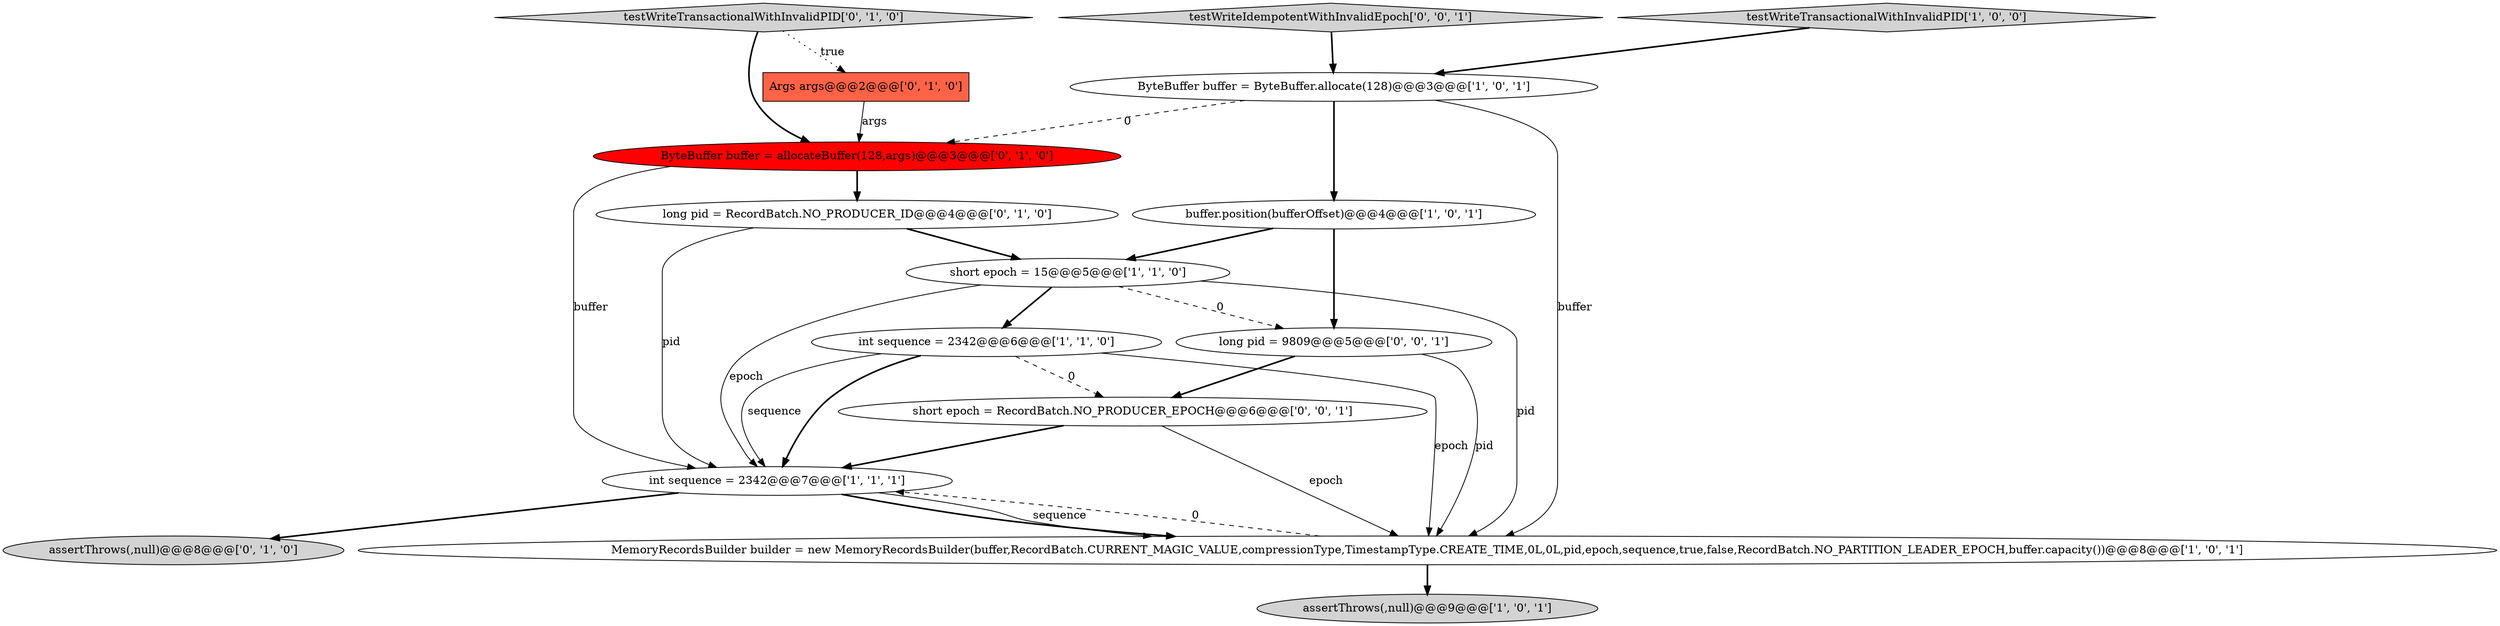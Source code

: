 digraph {
3 [style = filled, label = "int sequence = 2342@@@7@@@['1', '1', '1']", fillcolor = white, shape = ellipse image = "AAA0AAABBB1BBB"];
5 [style = filled, label = "MemoryRecordsBuilder builder = new MemoryRecordsBuilder(buffer,RecordBatch.CURRENT_MAGIC_VALUE,compressionType,TimestampType.CREATE_TIME,0L,0L,pid,epoch,sequence,true,false,RecordBatch.NO_PARTITION_LEADER_EPOCH,buffer.capacity())@@@8@@@['1', '0', '1']", fillcolor = white, shape = ellipse image = "AAA0AAABBB1BBB"];
1 [style = filled, label = "int sequence = 2342@@@6@@@['1', '1', '0']", fillcolor = white, shape = ellipse image = "AAA0AAABBB1BBB"];
2 [style = filled, label = "assertThrows(,null)@@@9@@@['1', '0', '1']", fillcolor = lightgray, shape = ellipse image = "AAA0AAABBB1BBB"];
14 [style = filled, label = "short epoch = RecordBatch.NO_PRODUCER_EPOCH@@@6@@@['0', '0', '1']", fillcolor = white, shape = ellipse image = "AAA0AAABBB3BBB"];
6 [style = filled, label = "short epoch = 15@@@5@@@['1', '1', '0']", fillcolor = white, shape = ellipse image = "AAA0AAABBB1BBB"];
11 [style = filled, label = "assertThrows(,null)@@@8@@@['0', '1', '0']", fillcolor = lightgray, shape = ellipse image = "AAA0AAABBB2BBB"];
0 [style = filled, label = "buffer.position(bufferOffset)@@@4@@@['1', '0', '1']", fillcolor = white, shape = ellipse image = "AAA0AAABBB1BBB"];
12 [style = filled, label = "long pid = RecordBatch.NO_PRODUCER_ID@@@4@@@['0', '1', '0']", fillcolor = white, shape = ellipse image = "AAA0AAABBB2BBB"];
8 [style = filled, label = "ByteBuffer buffer = allocateBuffer(128,args)@@@3@@@['0', '1', '0']", fillcolor = red, shape = ellipse image = "AAA1AAABBB2BBB"];
10 [style = filled, label = "Args args@@@2@@@['0', '1', '0']", fillcolor = tomato, shape = box image = "AAA1AAABBB2BBB"];
15 [style = filled, label = "long pid = 9809@@@5@@@['0', '0', '1']", fillcolor = white, shape = ellipse image = "AAA0AAABBB3BBB"];
4 [style = filled, label = "ByteBuffer buffer = ByteBuffer.allocate(128)@@@3@@@['1', '0', '1']", fillcolor = white, shape = ellipse image = "AAA0AAABBB1BBB"];
9 [style = filled, label = "testWriteTransactionalWithInvalidPID['0', '1', '0']", fillcolor = lightgray, shape = diamond image = "AAA0AAABBB2BBB"];
13 [style = filled, label = "testWriteIdempotentWithInvalidEpoch['0', '0', '1']", fillcolor = lightgray, shape = diamond image = "AAA0AAABBB3BBB"];
7 [style = filled, label = "testWriteTransactionalWithInvalidPID['1', '0', '0']", fillcolor = lightgray, shape = diamond image = "AAA0AAABBB1BBB"];
14->3 [style = bold, label=""];
6->3 [style = solid, label="epoch"];
15->14 [style = bold, label=""];
1->14 [style = dashed, label="0"];
5->3 [style = dashed, label="0"];
0->6 [style = bold, label=""];
10->8 [style = solid, label="args"];
6->5 [style = solid, label="pid"];
1->3 [style = bold, label=""];
3->11 [style = bold, label=""];
14->5 [style = solid, label="epoch"];
7->4 [style = bold, label=""];
9->8 [style = bold, label=""];
12->6 [style = bold, label=""];
12->3 [style = solid, label="pid"];
0->15 [style = bold, label=""];
4->0 [style = bold, label=""];
6->1 [style = bold, label=""];
5->2 [style = bold, label=""];
3->5 [style = bold, label=""];
6->15 [style = dashed, label="0"];
3->5 [style = solid, label="sequence"];
4->8 [style = dashed, label="0"];
1->3 [style = solid, label="sequence"];
4->5 [style = solid, label="buffer"];
9->10 [style = dotted, label="true"];
8->12 [style = bold, label=""];
1->5 [style = solid, label="epoch"];
8->3 [style = solid, label="buffer"];
15->5 [style = solid, label="pid"];
13->4 [style = bold, label=""];
}
